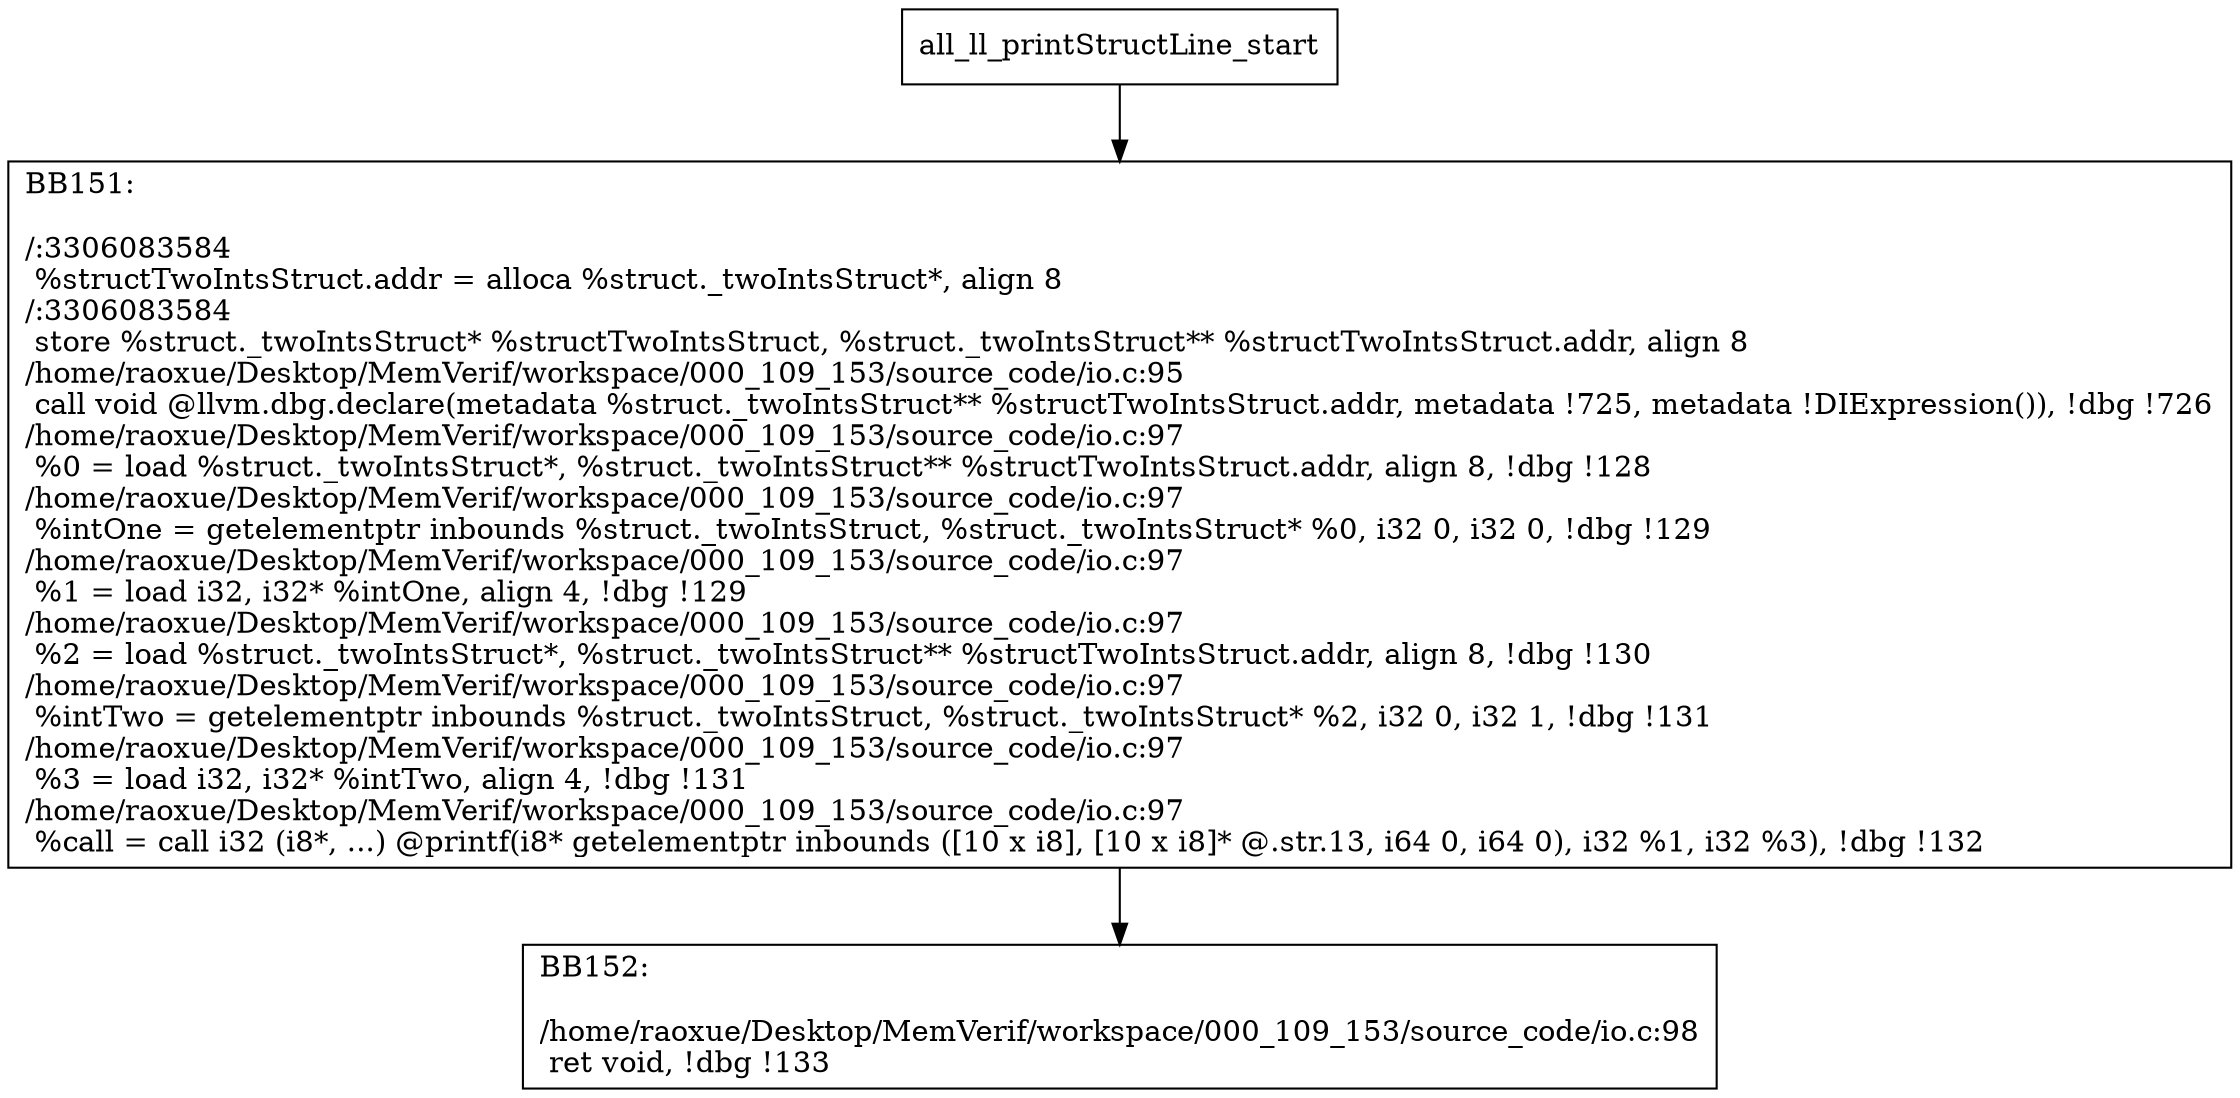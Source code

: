 digraph "CFG for'all_ll_printStructLine' function" {
	BBall_ll_printStructLine_start[shape=record,label="{all_ll_printStructLine_start}"];
	BBall_ll_printStructLine_start-> all_ll_printStructLineBB151;
	all_ll_printStructLineBB151 [shape=record, label="{BB151:\l\l/:3306083584\l
  %structTwoIntsStruct.addr = alloca %struct._twoIntsStruct*, align 8\l
/:3306083584\l
  store %struct._twoIntsStruct* %structTwoIntsStruct, %struct._twoIntsStruct** %structTwoIntsStruct.addr, align 8\l
/home/raoxue/Desktop/MemVerif/workspace/000_109_153/source_code/io.c:95\l
  call void @llvm.dbg.declare(metadata %struct._twoIntsStruct** %structTwoIntsStruct.addr, metadata !725, metadata !DIExpression()), !dbg !726\l
/home/raoxue/Desktop/MemVerif/workspace/000_109_153/source_code/io.c:97\l
  %0 = load %struct._twoIntsStruct*, %struct._twoIntsStruct** %structTwoIntsStruct.addr, align 8, !dbg !128\l
/home/raoxue/Desktop/MemVerif/workspace/000_109_153/source_code/io.c:97\l
  %intOne = getelementptr inbounds %struct._twoIntsStruct, %struct._twoIntsStruct* %0, i32 0, i32 0, !dbg !129\l
/home/raoxue/Desktop/MemVerif/workspace/000_109_153/source_code/io.c:97\l
  %1 = load i32, i32* %intOne, align 4, !dbg !129\l
/home/raoxue/Desktop/MemVerif/workspace/000_109_153/source_code/io.c:97\l
  %2 = load %struct._twoIntsStruct*, %struct._twoIntsStruct** %structTwoIntsStruct.addr, align 8, !dbg !130\l
/home/raoxue/Desktop/MemVerif/workspace/000_109_153/source_code/io.c:97\l
  %intTwo = getelementptr inbounds %struct._twoIntsStruct, %struct._twoIntsStruct* %2, i32 0, i32 1, !dbg !131\l
/home/raoxue/Desktop/MemVerif/workspace/000_109_153/source_code/io.c:97\l
  %3 = load i32, i32* %intTwo, align 4, !dbg !131\l
/home/raoxue/Desktop/MemVerif/workspace/000_109_153/source_code/io.c:97\l
  %call = call i32 (i8*, ...) @printf(i8* getelementptr inbounds ([10 x i8], [10 x i8]* @.str.13, i64 0, i64 0), i32 %1, i32 %3), !dbg !132\l
}"];
	all_ll_printStructLineBB151-> all_ll_printStructLineBB152;
	all_ll_printStructLineBB152 [shape=record, label="{BB152:\l\l/home/raoxue/Desktop/MemVerif/workspace/000_109_153/source_code/io.c:98\l
  ret void, !dbg !133\l
}"];
}
